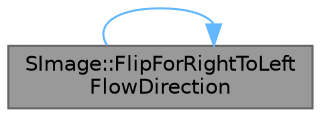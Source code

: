 digraph "SImage::FlipForRightToLeftFlowDirection"
{
 // INTERACTIVE_SVG=YES
 // LATEX_PDF_SIZE
  bgcolor="transparent";
  edge [fontname=Helvetica,fontsize=10,labelfontname=Helvetica,labelfontsize=10];
  node [fontname=Helvetica,fontsize=10,shape=box,height=0.2,width=0.4];
  rankdir="LR";
  Node1 [id="Node000001",label="SImage::FlipForRightToLeft\lFlowDirection",height=0.2,width=0.4,color="gray40", fillcolor="grey60", style="filled", fontcolor="black",tooltip="Set FlipForRightToLeftFlowDirection."];
  Node1 -> Node1 [id="edge1_Node000001_Node000001",color="steelblue1",style="solid",tooltip=" "];
}
